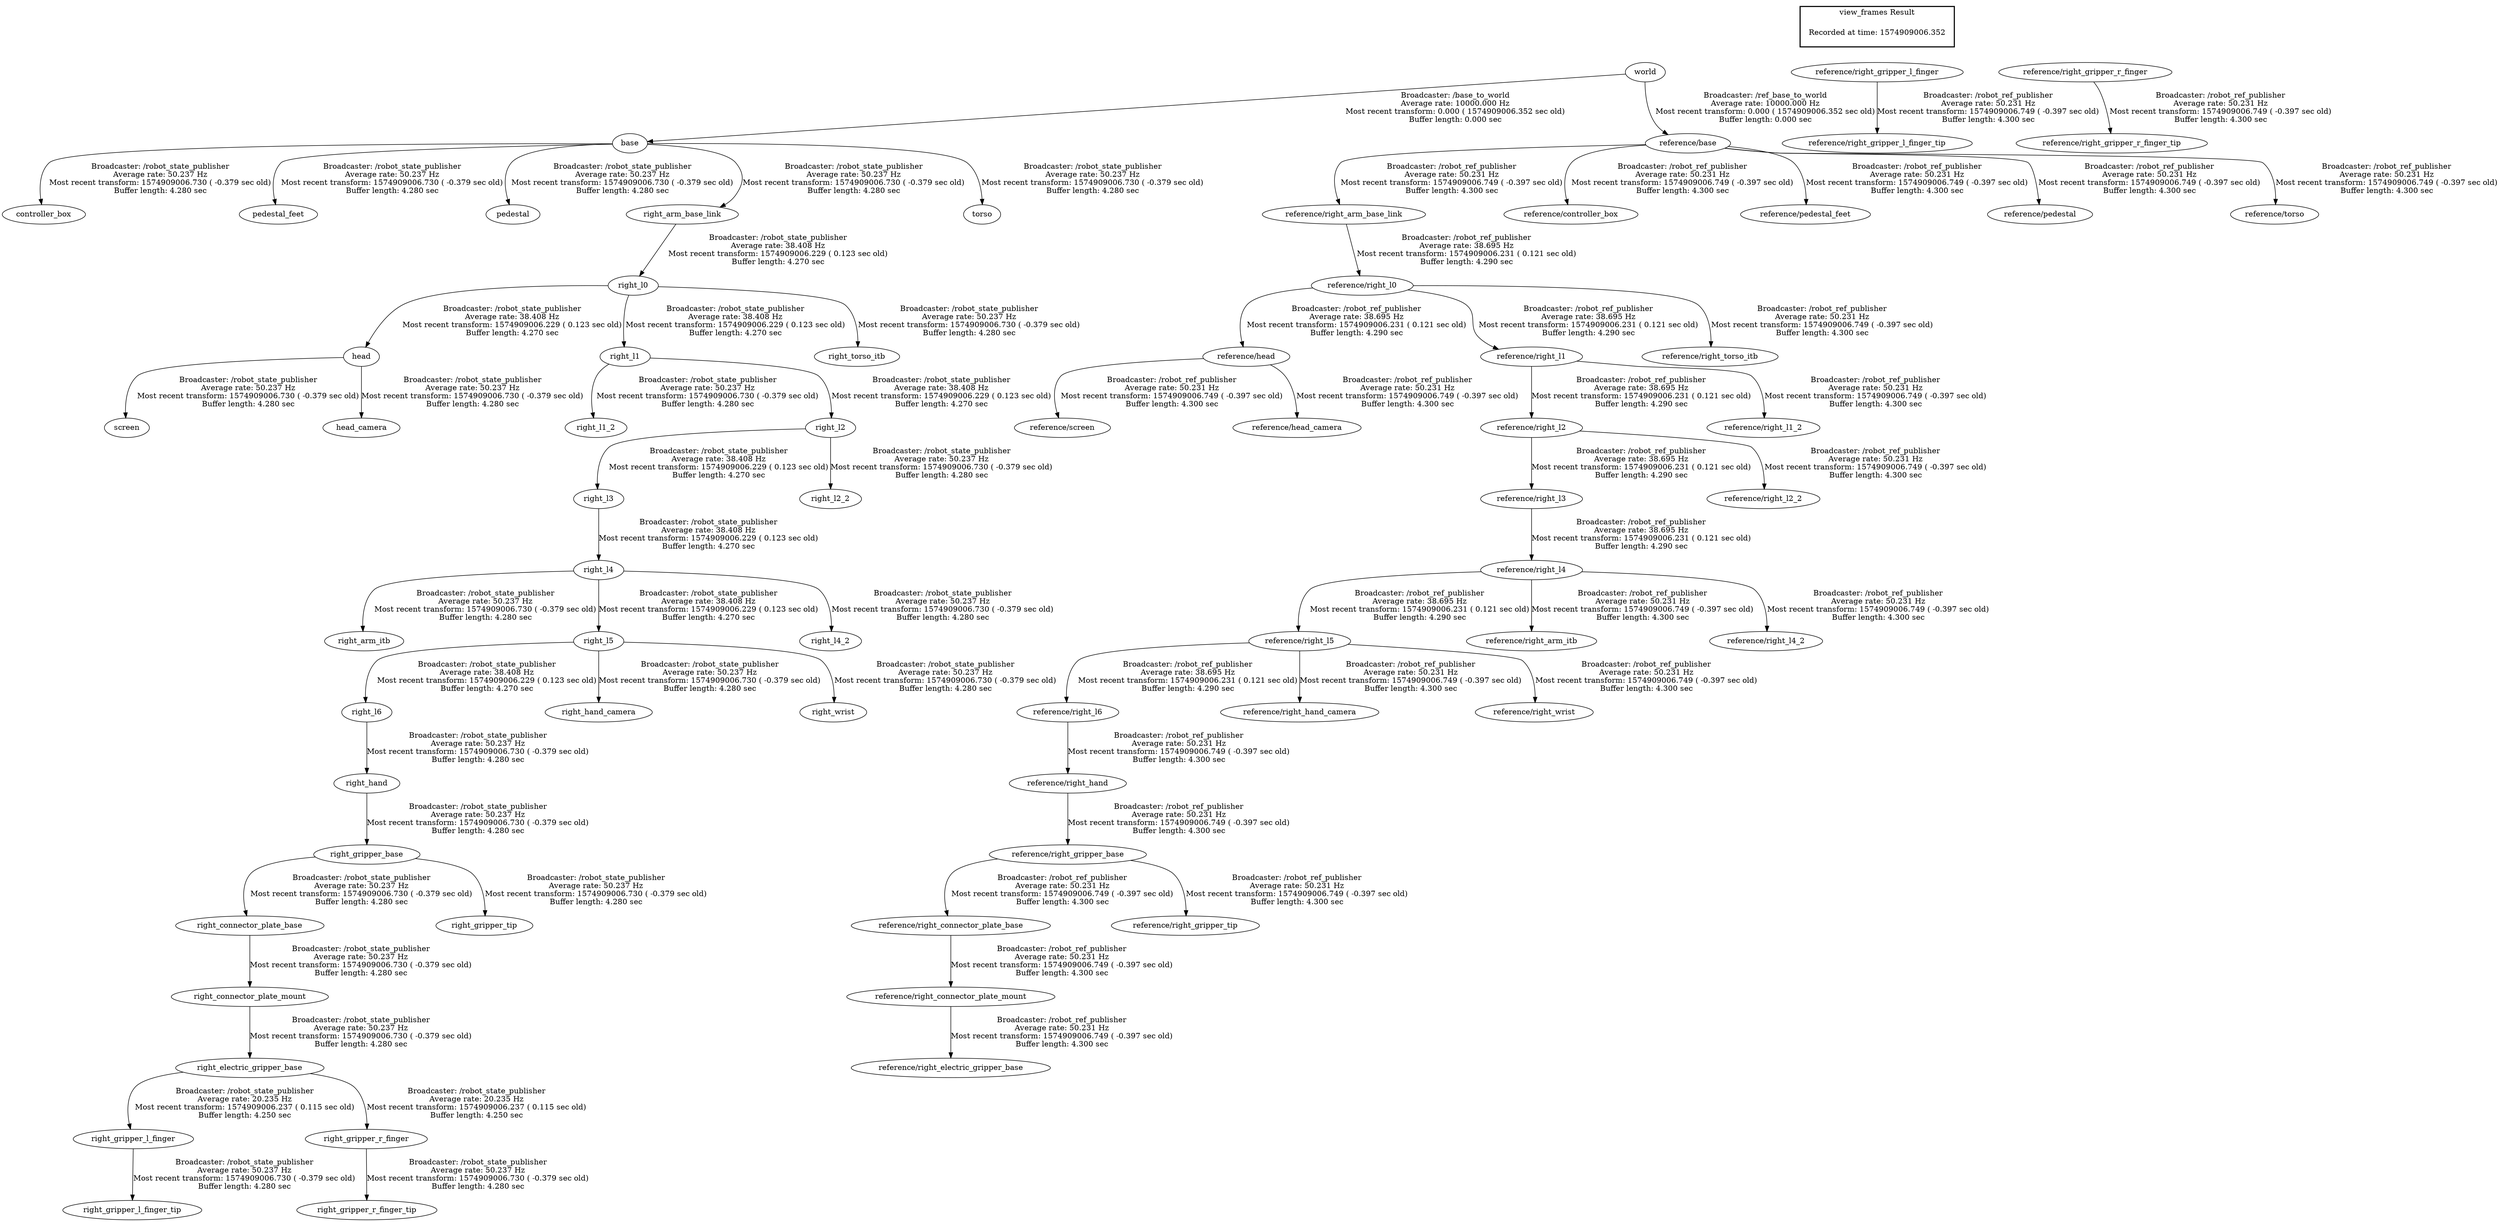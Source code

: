 digraph G {
"world" -> "base"[label="Broadcaster: /base_to_world\nAverage rate: 10000.000 Hz\nMost recent transform: 0.000 ( 1574909006.352 sec old)\nBuffer length: 0.000 sec\n"];
"reference/right_l0" -> "reference/head"[label="Broadcaster: /robot_ref_publisher\nAverage rate: 38.695 Hz\nMost recent transform: 1574909006.231 ( 0.121 sec old)\nBuffer length: 4.290 sec\n"];
"reference/right_arm_base_link" -> "reference/right_l0"[label="Broadcaster: /robot_ref_publisher\nAverage rate: 38.695 Hz\nMost recent transform: 1574909006.231 ( 0.121 sec old)\nBuffer length: 4.290 sec\n"];
"reference/base" -> "reference/right_arm_base_link"[label="Broadcaster: /robot_ref_publisher\nAverage rate: 50.231 Hz\nMost recent transform: 1574909006.749 ( -0.397 sec old)\nBuffer length: 4.300 sec\n"];
"reference/right_l0" -> "reference/right_l1"[label="Broadcaster: /robot_ref_publisher\nAverage rate: 38.695 Hz\nMost recent transform: 1574909006.231 ( 0.121 sec old)\nBuffer length: 4.290 sec\n"];
"reference/right_l1" -> "reference/right_l2"[label="Broadcaster: /robot_ref_publisher\nAverage rate: 38.695 Hz\nMost recent transform: 1574909006.231 ( 0.121 sec old)\nBuffer length: 4.290 sec\n"];
"reference/right_l2" -> "reference/right_l3"[label="Broadcaster: /robot_ref_publisher\nAverage rate: 38.695 Hz\nMost recent transform: 1574909006.231 ( 0.121 sec old)\nBuffer length: 4.290 sec\n"];
"reference/right_l3" -> "reference/right_l4"[label="Broadcaster: /robot_ref_publisher\nAverage rate: 38.695 Hz\nMost recent transform: 1574909006.231 ( 0.121 sec old)\nBuffer length: 4.290 sec\n"];
"reference/right_l4" -> "reference/right_l5"[label="Broadcaster: /robot_ref_publisher\nAverage rate: 38.695 Hz\nMost recent transform: 1574909006.231 ( 0.121 sec old)\nBuffer length: 4.290 sec\n"];
"reference/right_l5" -> "reference/right_l6"[label="Broadcaster: /robot_ref_publisher\nAverage rate: 38.695 Hz\nMost recent transform: 1574909006.231 ( 0.121 sec old)\nBuffer length: 4.290 sec\n"];
"world" -> "reference/base"[label="Broadcaster: /ref_base_to_world\nAverage rate: 10000.000 Hz\nMost recent transform: 0.000 ( 1574909006.352 sec old)\nBuffer length: 0.000 sec\n"];
"reference/base" -> "reference/controller_box"[label="Broadcaster: /robot_ref_publisher\nAverage rate: 50.231 Hz\nMost recent transform: 1574909006.749 ( -0.397 sec old)\nBuffer length: 4.300 sec\n"];
"reference/head" -> "reference/screen"[label="Broadcaster: /robot_ref_publisher\nAverage rate: 50.231 Hz\nMost recent transform: 1574909006.749 ( -0.397 sec old)\nBuffer length: 4.300 sec\n"];
"reference/head" -> "reference/head_camera"[label="Broadcaster: /robot_ref_publisher\nAverage rate: 50.231 Hz\nMost recent transform: 1574909006.749 ( -0.397 sec old)\nBuffer length: 4.300 sec\n"];
"reference/base" -> "reference/pedestal_feet"[label="Broadcaster: /robot_ref_publisher\nAverage rate: 50.231 Hz\nMost recent transform: 1574909006.749 ( -0.397 sec old)\nBuffer length: 4.300 sec\n"];
"reference/base" -> "reference/pedestal"[label="Broadcaster: /robot_ref_publisher\nAverage rate: 50.231 Hz\nMost recent transform: 1574909006.749 ( -0.397 sec old)\nBuffer length: 4.300 sec\n"];
"reference/right_l4" -> "reference/right_arm_itb"[label="Broadcaster: /robot_ref_publisher\nAverage rate: 50.231 Hz\nMost recent transform: 1574909006.749 ( -0.397 sec old)\nBuffer length: 4.300 sec\n"];
"reference/right_gripper_base" -> "reference/right_connector_plate_base"[label="Broadcaster: /robot_ref_publisher\nAverage rate: 50.231 Hz\nMost recent transform: 1574909006.749 ( -0.397 sec old)\nBuffer length: 4.300 sec\n"];
"reference/right_hand" -> "reference/right_gripper_base"[label="Broadcaster: /robot_ref_publisher\nAverage rate: 50.231 Hz\nMost recent transform: 1574909006.749 ( -0.397 sec old)\nBuffer length: 4.300 sec\n"];
"reference/right_connector_plate_base" -> "reference/right_connector_plate_mount"[label="Broadcaster: /robot_ref_publisher\nAverage rate: 50.231 Hz\nMost recent transform: 1574909006.749 ( -0.397 sec old)\nBuffer length: 4.300 sec\n"];
"reference/right_connector_plate_mount" -> "reference/right_electric_gripper_base"[label="Broadcaster: /robot_ref_publisher\nAverage rate: 50.231 Hz\nMost recent transform: 1574909006.749 ( -0.397 sec old)\nBuffer length: 4.300 sec\n"];
"reference/right_l6" -> "reference/right_hand"[label="Broadcaster: /robot_ref_publisher\nAverage rate: 50.231 Hz\nMost recent transform: 1574909006.749 ( -0.397 sec old)\nBuffer length: 4.300 sec\n"];
"reference/right_gripper_l_finger" -> "reference/right_gripper_l_finger_tip"[label="Broadcaster: /robot_ref_publisher\nAverage rate: 50.231 Hz\nMost recent transform: 1574909006.749 ( -0.397 sec old)\nBuffer length: 4.300 sec\n"];
"reference/right_gripper_r_finger" -> "reference/right_gripper_r_finger_tip"[label="Broadcaster: /robot_ref_publisher\nAverage rate: 50.231 Hz\nMost recent transform: 1574909006.749 ( -0.397 sec old)\nBuffer length: 4.300 sec\n"];
"reference/right_gripper_base" -> "reference/right_gripper_tip"[label="Broadcaster: /robot_ref_publisher\nAverage rate: 50.231 Hz\nMost recent transform: 1574909006.749 ( -0.397 sec old)\nBuffer length: 4.300 sec\n"];
"reference/right_l5" -> "reference/right_hand_camera"[label="Broadcaster: /robot_ref_publisher\nAverage rate: 50.231 Hz\nMost recent transform: 1574909006.749 ( -0.397 sec old)\nBuffer length: 4.300 sec\n"];
"reference/right_l1" -> "reference/right_l1_2"[label="Broadcaster: /robot_ref_publisher\nAverage rate: 50.231 Hz\nMost recent transform: 1574909006.749 ( -0.397 sec old)\nBuffer length: 4.300 sec\n"];
"reference/right_l2" -> "reference/right_l2_2"[label="Broadcaster: /robot_ref_publisher\nAverage rate: 50.231 Hz\nMost recent transform: 1574909006.749 ( -0.397 sec old)\nBuffer length: 4.300 sec\n"];
"reference/right_l4" -> "reference/right_l4_2"[label="Broadcaster: /robot_ref_publisher\nAverage rate: 50.231 Hz\nMost recent transform: 1574909006.749 ( -0.397 sec old)\nBuffer length: 4.300 sec\n"];
"reference/right_l0" -> "reference/right_torso_itb"[label="Broadcaster: /robot_ref_publisher\nAverage rate: 50.231 Hz\nMost recent transform: 1574909006.749 ( -0.397 sec old)\nBuffer length: 4.300 sec\n"];
"reference/right_l5" -> "reference/right_wrist"[label="Broadcaster: /robot_ref_publisher\nAverage rate: 50.231 Hz\nMost recent transform: 1574909006.749 ( -0.397 sec old)\nBuffer length: 4.300 sec\n"];
"reference/base" -> "reference/torso"[label="Broadcaster: /robot_ref_publisher\nAverage rate: 50.231 Hz\nMost recent transform: 1574909006.749 ( -0.397 sec old)\nBuffer length: 4.300 sec\n"];
"base" -> "controller_box"[label="Broadcaster: /robot_state_publisher\nAverage rate: 50.237 Hz\nMost recent transform: 1574909006.730 ( -0.379 sec old)\nBuffer length: 4.280 sec\n"];
"head" -> "screen"[label="Broadcaster: /robot_state_publisher\nAverage rate: 50.237 Hz\nMost recent transform: 1574909006.730 ( -0.379 sec old)\nBuffer length: 4.280 sec\n"];
"right_l0" -> "head"[label="Broadcaster: /robot_state_publisher\nAverage rate: 38.408 Hz\nMost recent transform: 1574909006.229 ( 0.123 sec old)\nBuffer length: 4.270 sec\n"];
"head" -> "head_camera"[label="Broadcaster: /robot_state_publisher\nAverage rate: 50.237 Hz\nMost recent transform: 1574909006.730 ( -0.379 sec old)\nBuffer length: 4.280 sec\n"];
"base" -> "pedestal_feet"[label="Broadcaster: /robot_state_publisher\nAverage rate: 50.237 Hz\nMost recent transform: 1574909006.730 ( -0.379 sec old)\nBuffer length: 4.280 sec\n"];
"base" -> "pedestal"[label="Broadcaster: /robot_state_publisher\nAverage rate: 50.237 Hz\nMost recent transform: 1574909006.730 ( -0.379 sec old)\nBuffer length: 4.280 sec\n"];
"right_l4" -> "right_arm_itb"[label="Broadcaster: /robot_state_publisher\nAverage rate: 50.237 Hz\nMost recent transform: 1574909006.730 ( -0.379 sec old)\nBuffer length: 4.280 sec\n"];
"right_l3" -> "right_l4"[label="Broadcaster: /robot_state_publisher\nAverage rate: 38.408 Hz\nMost recent transform: 1574909006.229 ( 0.123 sec old)\nBuffer length: 4.270 sec\n"];
"base" -> "right_arm_base_link"[label="Broadcaster: /robot_state_publisher\nAverage rate: 50.237 Hz\nMost recent transform: 1574909006.730 ( -0.379 sec old)\nBuffer length: 4.280 sec\n"];
"right_gripper_base" -> "right_connector_plate_base"[label="Broadcaster: /robot_state_publisher\nAverage rate: 50.237 Hz\nMost recent transform: 1574909006.730 ( -0.379 sec old)\nBuffer length: 4.280 sec\n"];
"right_hand" -> "right_gripper_base"[label="Broadcaster: /robot_state_publisher\nAverage rate: 50.237 Hz\nMost recent transform: 1574909006.730 ( -0.379 sec old)\nBuffer length: 4.280 sec\n"];
"right_connector_plate_base" -> "right_connector_plate_mount"[label="Broadcaster: /robot_state_publisher\nAverage rate: 50.237 Hz\nMost recent transform: 1574909006.730 ( -0.379 sec old)\nBuffer length: 4.280 sec\n"];
"right_connector_plate_mount" -> "right_electric_gripper_base"[label="Broadcaster: /robot_state_publisher\nAverage rate: 50.237 Hz\nMost recent transform: 1574909006.730 ( -0.379 sec old)\nBuffer length: 4.280 sec\n"];
"right_l6" -> "right_hand"[label="Broadcaster: /robot_state_publisher\nAverage rate: 50.237 Hz\nMost recent transform: 1574909006.730 ( -0.379 sec old)\nBuffer length: 4.280 sec\n"];
"right_gripper_l_finger" -> "right_gripper_l_finger_tip"[label="Broadcaster: /robot_state_publisher\nAverage rate: 50.237 Hz\nMost recent transform: 1574909006.730 ( -0.379 sec old)\nBuffer length: 4.280 sec\n"];
"right_electric_gripper_base" -> "right_gripper_l_finger"[label="Broadcaster: /robot_state_publisher\nAverage rate: 20.235 Hz\nMost recent transform: 1574909006.237 ( 0.115 sec old)\nBuffer length: 4.250 sec\n"];
"right_gripper_r_finger" -> "right_gripper_r_finger_tip"[label="Broadcaster: /robot_state_publisher\nAverage rate: 50.237 Hz\nMost recent transform: 1574909006.730 ( -0.379 sec old)\nBuffer length: 4.280 sec\n"];
"right_electric_gripper_base" -> "right_gripper_r_finger"[label="Broadcaster: /robot_state_publisher\nAverage rate: 20.235 Hz\nMost recent transform: 1574909006.237 ( 0.115 sec old)\nBuffer length: 4.250 sec\n"];
"right_gripper_base" -> "right_gripper_tip"[label="Broadcaster: /robot_state_publisher\nAverage rate: 50.237 Hz\nMost recent transform: 1574909006.730 ( -0.379 sec old)\nBuffer length: 4.280 sec\n"];
"right_l5" -> "right_l6"[label="Broadcaster: /robot_state_publisher\nAverage rate: 38.408 Hz\nMost recent transform: 1574909006.229 ( 0.123 sec old)\nBuffer length: 4.270 sec\n"];
"right_l5" -> "right_hand_camera"[label="Broadcaster: /robot_state_publisher\nAverage rate: 50.237 Hz\nMost recent transform: 1574909006.730 ( -0.379 sec old)\nBuffer length: 4.280 sec\n"];
"right_l4" -> "right_l5"[label="Broadcaster: /robot_state_publisher\nAverage rate: 38.408 Hz\nMost recent transform: 1574909006.229 ( 0.123 sec old)\nBuffer length: 4.270 sec\n"];
"right_l1" -> "right_l1_2"[label="Broadcaster: /robot_state_publisher\nAverage rate: 50.237 Hz\nMost recent transform: 1574909006.730 ( -0.379 sec old)\nBuffer length: 4.280 sec\n"];
"right_l0" -> "right_l1"[label="Broadcaster: /robot_state_publisher\nAverage rate: 38.408 Hz\nMost recent transform: 1574909006.229 ( 0.123 sec old)\nBuffer length: 4.270 sec\n"];
"right_l2" -> "right_l2_2"[label="Broadcaster: /robot_state_publisher\nAverage rate: 50.237 Hz\nMost recent transform: 1574909006.730 ( -0.379 sec old)\nBuffer length: 4.280 sec\n"];
"right_l1" -> "right_l2"[label="Broadcaster: /robot_state_publisher\nAverage rate: 38.408 Hz\nMost recent transform: 1574909006.229 ( 0.123 sec old)\nBuffer length: 4.270 sec\n"];
"right_l4" -> "right_l4_2"[label="Broadcaster: /robot_state_publisher\nAverage rate: 50.237 Hz\nMost recent transform: 1574909006.730 ( -0.379 sec old)\nBuffer length: 4.280 sec\n"];
"right_l0" -> "right_torso_itb"[label="Broadcaster: /robot_state_publisher\nAverage rate: 50.237 Hz\nMost recent transform: 1574909006.730 ( -0.379 sec old)\nBuffer length: 4.280 sec\n"];
"right_arm_base_link" -> "right_l0"[label="Broadcaster: /robot_state_publisher\nAverage rate: 38.408 Hz\nMost recent transform: 1574909006.229 ( 0.123 sec old)\nBuffer length: 4.270 sec\n"];
"right_l5" -> "right_wrist"[label="Broadcaster: /robot_state_publisher\nAverage rate: 50.237 Hz\nMost recent transform: 1574909006.730 ( -0.379 sec old)\nBuffer length: 4.280 sec\n"];
"base" -> "torso"[label="Broadcaster: /robot_state_publisher\nAverage rate: 50.237 Hz\nMost recent transform: 1574909006.730 ( -0.379 sec old)\nBuffer length: 4.280 sec\n"];
"right_l2" -> "right_l3"[label="Broadcaster: /robot_state_publisher\nAverage rate: 38.408 Hz\nMost recent transform: 1574909006.229 ( 0.123 sec old)\nBuffer length: 4.270 sec\n"];
edge [style=invis];
 subgraph cluster_legend { style=bold; color=black; label ="view_frames Result";
"Recorded at time: 1574909006.352"[ shape=plaintext ] ;
 }->"world";
edge [style=invis];
 subgraph cluster_legend { style=bold; color=black; label ="view_frames Result";
"Recorded at time: 1574909006.352"[ shape=plaintext ] ;
 }->"reference/right_gripper_l_finger";
edge [style=invis];
 subgraph cluster_legend { style=bold; color=black; label ="view_frames Result";
"Recorded at time: 1574909006.352"[ shape=plaintext ] ;
 }->"reference/right_gripper_r_finger";
}